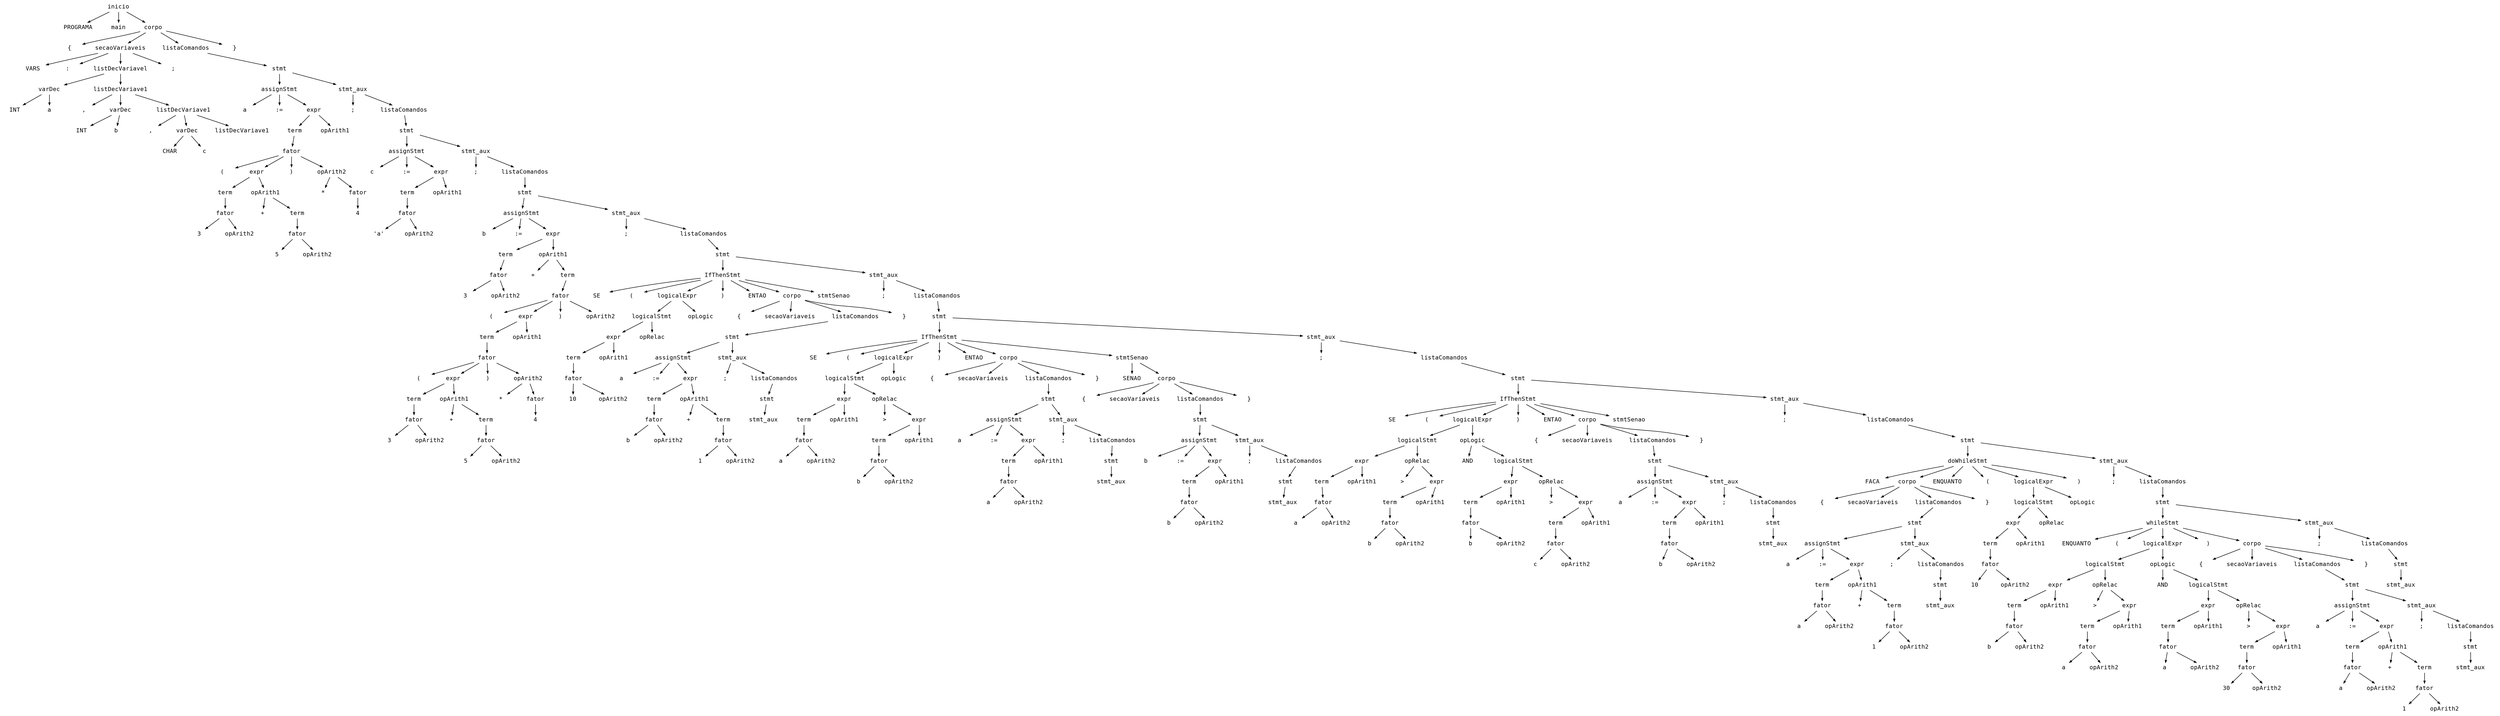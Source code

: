 digraph astgraph {
  node [shape=none, fontsize=12, fontname="Courier", height=.1];
  ranksep=.3;
  edge [arrowsize=.5]

  node1 [label="inicio"]
  node2 [label="PROGRAMA"]
  node1 -> node2
  node3 [label="main"]
  node1 -> node3
  node4 [label="corpo"]
  node1 -> node4
  node5 [label="{"]
  node4 -> node5
  node6 [label="secaoVariaveis"]
  node4 -> node6
  node7 [label="listaComandos"]
  node4 -> node7
  node8 [label="}"]
  node4 -> node8
  node9 [label="VARS"]
  node6 -> node9
  node10 [label=":"]
  node6 -> node10
  node11 [label="listDecVariavel"]
  node6 -> node11
  node12 [label=";"]
  node6 -> node12
  node13 [label="stmt"]
  node7 -> node13
  node14 [label="varDec"]
  node11 -> node14
  node15 [label="listDecVariave1"]
  node11 -> node15
  node16 [label="assignStmt"]
  node13 -> node16
  node17 [label="stmt_aux"]
  node13 -> node17
  node18 [label="INT"]
  node14 -> node18
  node19 [label="a"]
  node14 -> node19
  node20 [label=","]
  node15 -> node20
  node21 [label="varDec"]
  node15 -> node21
  node22 [label="listDecVariave1"]
  node15 -> node22
  node23 [label="a"]
  node16 -> node23
  node24 [label=":="]
  node16 -> node24
  node25 [label="expr"]
  node16 -> node25
  node26 [label=";"]
  node17 -> node26
  node27 [label="listaComandos"]
  node17 -> node27
  node28 [label="INT"]
  node21 -> node28
  node29 [label="b"]
  node21 -> node29
  node30 [label=","]
  node22 -> node30
  node31 [label="varDec"]
  node22 -> node31
  node32 [label="listDecVariave1"]
  node22 -> node32
  node33 [label="term"]
  node25 -> node33
  node34 [label="opArith1"]
  node25 -> node34
  node35 [label="stmt"]
  node27 -> node35
  node36 [label="CHAR"]
  node31 -> node36
  node37 [label="c"]
  node31 -> node37
  node38 [label="fator"]
  node33 -> node38
  node39 [label="assignStmt"]
  node35 -> node39
  node40 [label="stmt_aux"]
  node35 -> node40
  node41 [label="("]
  node38 -> node41
  node42 [label="expr"]
  node38 -> node42
  node43 [label=")"]
  node38 -> node43
  node44 [label="opArith2"]
  node38 -> node44
  node45 [label="c"]
  node39 -> node45
  node46 [label=":="]
  node39 -> node46
  node47 [label="expr"]
  node39 -> node47
  node48 [label=";"]
  node40 -> node48
  node49 [label="listaComandos"]
  node40 -> node49
  node50 [label="term"]
  node42 -> node50
  node51 [label="opArith1"]
  node42 -> node51
  node52 [label="*"]
  node44 -> node52
  node53 [label="fator"]
  node44 -> node53
  node54 [label="term"]
  node47 -> node54
  node55 [label="opArith1"]
  node47 -> node55
  node56 [label="stmt"]
  node49 -> node56
  node57 [label="fator"]
  node50 -> node57
  node58 [label="+"]
  node51 -> node58
  node59 [label="term"]
  node51 -> node59
  node60 [label="4"]
  node53 -> node60
  node61 [label="fator"]
  node54 -> node61
  node62 [label="assignStmt"]
  node56 -> node62
  node63 [label="stmt_aux"]
  node56 -> node63
  node64 [label="3"]
  node57 -> node64
  node65 [label="opArith2"]
  node57 -> node65
  node66 [label="fator"]
  node59 -> node66
  node67 [label="'a'"]
  node61 -> node67
  node68 [label="opArith2"]
  node61 -> node68
  node69 [label="b"]
  node62 -> node69
  node70 [label=":="]
  node62 -> node70
  node71 [label="expr"]
  node62 -> node71
  node72 [label=";"]
  node63 -> node72
  node73 [label="listaComandos"]
  node63 -> node73
  node74 [label="5"]
  node66 -> node74
  node75 [label="opArith2"]
  node66 -> node75
  node76 [label="term"]
  node71 -> node76
  node77 [label="opArith1"]
  node71 -> node77
  node78 [label="stmt"]
  node73 -> node78
  node79 [label="fator"]
  node76 -> node79
  node80 [label="+"]
  node77 -> node80
  node81 [label="term"]
  node77 -> node81
  node82 [label="IfThenStmt"]
  node78 -> node82
  node83 [label="stmt_aux"]
  node78 -> node83
  node84 [label="3"]
  node79 -> node84
  node85 [label="opArith2"]
  node79 -> node85
  node86 [label="fator"]
  node81 -> node86
  node87 [label="SE"]
  node82 -> node87
  node88 [label="("]
  node82 -> node88
  node89 [label="logicalExpr"]
  node82 -> node89
  node90 [label=")"]
  node82 -> node90
  node91 [label="ENTAO"]
  node82 -> node91
  node92 [label="corpo"]
  node82 -> node92
  node93 [label="stmtSenao"]
  node82 -> node93
  node94 [label=";"]
  node83 -> node94
  node95 [label="listaComandos"]
  node83 -> node95
  node96 [label="("]
  node86 -> node96
  node97 [label="expr"]
  node86 -> node97
  node98 [label=")"]
  node86 -> node98
  node99 [label="opArith2"]
  node86 -> node99
  node100 [label="logicalStmt"]
  node89 -> node100
  node101 [label="opLogic"]
  node89 -> node101
  node102 [label="{"]
  node92 -> node102
  node103 [label="secaoVariaveis"]
  node92 -> node103
  node104 [label="listaComandos"]
  node92 -> node104
  node105 [label="}"]
  node92 -> node105
  node106 [label="stmt"]
  node95 -> node106
  node107 [label="term"]
  node97 -> node107
  node108 [label="opArith1"]
  node97 -> node108
  node109 [label="expr"]
  node100 -> node109
  node110 [label="opRelac"]
  node100 -> node110
  node111 [label="stmt"]
  node104 -> node111
  node112 [label="IfThenStmt"]
  node106 -> node112
  node113 [label="stmt_aux"]
  node106 -> node113
  node114 [label="fator"]
  node107 -> node114
  node115 [label="term"]
  node109 -> node115
  node116 [label="opArith1"]
  node109 -> node116
  node117 [label="assignStmt"]
  node111 -> node117
  node118 [label="stmt_aux"]
  node111 -> node118
  node119 [label="SE"]
  node112 -> node119
  node120 [label="("]
  node112 -> node120
  node121 [label="logicalExpr"]
  node112 -> node121
  node122 [label=")"]
  node112 -> node122
  node123 [label="ENTAO"]
  node112 -> node123
  node124 [label="corpo"]
  node112 -> node124
  node125 [label="stmtSenao"]
  node112 -> node125
  node126 [label=";"]
  node113 -> node126
  node127 [label="listaComandos"]
  node113 -> node127
  node128 [label="("]
  node114 -> node128
  node129 [label="expr"]
  node114 -> node129
  node130 [label=")"]
  node114 -> node130
  node131 [label="opArith2"]
  node114 -> node131
  node132 [label="fator"]
  node115 -> node132
  node133 [label="a"]
  node117 -> node133
  node134 [label=":="]
  node117 -> node134
  node135 [label="expr"]
  node117 -> node135
  node136 [label=";"]
  node118 -> node136
  node137 [label="listaComandos"]
  node118 -> node137
  node138 [label="logicalStmt"]
  node121 -> node138
  node139 [label="opLogic"]
  node121 -> node139
  node140 [label="{"]
  node124 -> node140
  node141 [label="secaoVariaveis"]
  node124 -> node141
  node142 [label="listaComandos"]
  node124 -> node142
  node143 [label="}"]
  node124 -> node143
  node144 [label="SENAO"]
  node125 -> node144
  node145 [label="corpo"]
  node125 -> node145
  node146 [label="stmt"]
  node127 -> node146
  node147 [label="term"]
  node129 -> node147
  node148 [label="opArith1"]
  node129 -> node148
  node149 [label="*"]
  node131 -> node149
  node150 [label="fator"]
  node131 -> node150
  node151 [label="10"]
  node132 -> node151
  node152 [label="opArith2"]
  node132 -> node152
  node153 [label="term"]
  node135 -> node153
  node154 [label="opArith1"]
  node135 -> node154
  node155 [label="stmt"]
  node137 -> node155
  node156 [label="expr"]
  node138 -> node156
  node157 [label="opRelac"]
  node138 -> node157
  node158 [label="stmt"]
  node142 -> node158
  node159 [label="{"]
  node145 -> node159
  node160 [label="secaoVariaveis"]
  node145 -> node160
  node161 [label="listaComandos"]
  node145 -> node161
  node162 [label="}"]
  node145 -> node162
  node163 [label="IfThenStmt"]
  node146 -> node163
  node164 [label="stmt_aux"]
  node146 -> node164
  node165 [label="fator"]
  node147 -> node165
  node166 [label="+"]
  node148 -> node166
  node167 [label="term"]
  node148 -> node167
  node168 [label="4"]
  node150 -> node168
  node169 [label="fator"]
  node153 -> node169
  node170 [label="+"]
  node154 -> node170
  node171 [label="term"]
  node154 -> node171
  node172 [label="stmt_aux"]
  node155 -> node172
  node173 [label="term"]
  node156 -> node173
  node174 [label="opArith1"]
  node156 -> node174
  node175 [label=">"]
  node157 -> node175
  node176 [label="expr"]
  node157 -> node176
  node177 [label="assignStmt"]
  node158 -> node177
  node178 [label="stmt_aux"]
  node158 -> node178
  node179 [label="stmt"]
  node161 -> node179
  node180 [label="SE"]
  node163 -> node180
  node181 [label="("]
  node163 -> node181
  node182 [label="logicalExpr"]
  node163 -> node182
  node183 [label=")"]
  node163 -> node183
  node184 [label="ENTAO"]
  node163 -> node184
  node185 [label="corpo"]
  node163 -> node185
  node186 [label="stmtSenao"]
  node163 -> node186
  node187 [label=";"]
  node164 -> node187
  node188 [label="listaComandos"]
  node164 -> node188
  node189 [label="3"]
  node165 -> node189
  node190 [label="opArith2"]
  node165 -> node190
  node191 [label="fator"]
  node167 -> node191
  node192 [label="b"]
  node169 -> node192
  node193 [label="opArith2"]
  node169 -> node193
  node194 [label="fator"]
  node171 -> node194
  node195 [label="fator"]
  node173 -> node195
  node196 [label="term"]
  node176 -> node196
  node197 [label="opArith1"]
  node176 -> node197
  node198 [label="a"]
  node177 -> node198
  node199 [label=":="]
  node177 -> node199
  node200 [label="expr"]
  node177 -> node200
  node201 [label=";"]
  node178 -> node201
  node202 [label="listaComandos"]
  node178 -> node202
  node203 [label="assignStmt"]
  node179 -> node203
  node204 [label="stmt_aux"]
  node179 -> node204
  node205 [label="logicalStmt"]
  node182 -> node205
  node206 [label="opLogic"]
  node182 -> node206
  node207 [label="{"]
  node185 -> node207
  node208 [label="secaoVariaveis"]
  node185 -> node208
  node209 [label="listaComandos"]
  node185 -> node209
  node210 [label="}"]
  node185 -> node210
  node211 [label="stmt"]
  node188 -> node211
  node212 [label="5"]
  node191 -> node212
  node213 [label="opArith2"]
  node191 -> node213
  node214 [label="1"]
  node194 -> node214
  node215 [label="opArith2"]
  node194 -> node215
  node216 [label="a"]
  node195 -> node216
  node217 [label="opArith2"]
  node195 -> node217
  node218 [label="fator"]
  node196 -> node218
  node219 [label="term"]
  node200 -> node219
  node220 [label="opArith1"]
  node200 -> node220
  node221 [label="stmt"]
  node202 -> node221
  node222 [label="b"]
  node203 -> node222
  node223 [label=":="]
  node203 -> node223
  node224 [label="expr"]
  node203 -> node224
  node225 [label=";"]
  node204 -> node225
  node226 [label="listaComandos"]
  node204 -> node226
  node227 [label="expr"]
  node205 -> node227
  node228 [label="opRelac"]
  node205 -> node228
  node229 [label="AND"]
  node206 -> node229
  node230 [label="logicalStmt"]
  node206 -> node230
  node231 [label="stmt"]
  node209 -> node231
  node232 [label="doWhileStmt"]
  node211 -> node232
  node233 [label="stmt_aux"]
  node211 -> node233
  node234 [label="b"]
  node218 -> node234
  node235 [label="opArith2"]
  node218 -> node235
  node236 [label="fator"]
  node219 -> node236
  node237 [label="stmt_aux"]
  node221 -> node237
  node238 [label="term"]
  node224 -> node238
  node239 [label="opArith1"]
  node224 -> node239
  node240 [label="stmt"]
  node226 -> node240
  node241 [label="term"]
  node227 -> node241
  node242 [label="opArith1"]
  node227 -> node242
  node243 [label=">"]
  node228 -> node243
  node244 [label="expr"]
  node228 -> node244
  node245 [label="expr"]
  node230 -> node245
  node246 [label="opRelac"]
  node230 -> node246
  node247 [label="assignStmt"]
  node231 -> node247
  node248 [label="stmt_aux"]
  node231 -> node248
  node249 [label="FACA"]
  node232 -> node249
  node250 [label="corpo"]
  node232 -> node250
  node251 [label="ENQUANTO"]
  node232 -> node251
  node252 [label="("]
  node232 -> node252
  node253 [label="logicalExpr"]
  node232 -> node253
  node254 [label=")"]
  node232 -> node254
  node255 [label=";"]
  node233 -> node255
  node256 [label="listaComandos"]
  node233 -> node256
  node257 [label="a"]
  node236 -> node257
  node258 [label="opArith2"]
  node236 -> node258
  node259 [label="fator"]
  node238 -> node259
  node260 [label="stmt_aux"]
  node240 -> node260
  node261 [label="fator"]
  node241 -> node261
  node262 [label="term"]
  node244 -> node262
  node263 [label="opArith1"]
  node244 -> node263
  node264 [label="term"]
  node245 -> node264
  node265 [label="opArith1"]
  node245 -> node265
  node266 [label=">"]
  node246 -> node266
  node267 [label="expr"]
  node246 -> node267
  node268 [label="a"]
  node247 -> node268
  node269 [label=":="]
  node247 -> node269
  node270 [label="expr"]
  node247 -> node270
  node271 [label=";"]
  node248 -> node271
  node272 [label="listaComandos"]
  node248 -> node272
  node273 [label="{"]
  node250 -> node273
  node274 [label="secaoVariaveis"]
  node250 -> node274
  node275 [label="listaComandos"]
  node250 -> node275
  node276 [label="}"]
  node250 -> node276
  node277 [label="logicalStmt"]
  node253 -> node277
  node278 [label="opLogic"]
  node253 -> node278
  node279 [label="stmt"]
  node256 -> node279
  node280 [label="b"]
  node259 -> node280
  node281 [label="opArith2"]
  node259 -> node281
  node282 [label="a"]
  node261 -> node282
  node283 [label="opArith2"]
  node261 -> node283
  node284 [label="fator"]
  node262 -> node284
  node285 [label="fator"]
  node264 -> node285
  node286 [label="term"]
  node267 -> node286
  node287 [label="opArith1"]
  node267 -> node287
  node288 [label="term"]
  node270 -> node288
  node289 [label="opArith1"]
  node270 -> node289
  node290 [label="stmt"]
  node272 -> node290
  node291 [label="stmt"]
  node275 -> node291
  node292 [label="expr"]
  node277 -> node292
  node293 [label="opRelac"]
  node277 -> node293
  node294 [label="whileStmt"]
  node279 -> node294
  node295 [label="stmt_aux"]
  node279 -> node295
  node296 [label="b"]
  node284 -> node296
  node297 [label="opArith2"]
  node284 -> node297
  node298 [label="b"]
  node285 -> node298
  node299 [label="opArith2"]
  node285 -> node299
  node300 [label="fator"]
  node286 -> node300
  node301 [label="fator"]
  node288 -> node301
  node302 [label="stmt_aux"]
  node290 -> node302
  node303 [label="assignStmt"]
  node291 -> node303
  node304 [label="stmt_aux"]
  node291 -> node304
  node305 [label="term"]
  node292 -> node305
  node306 [label="opArith1"]
  node292 -> node306
  node307 [label="ENQUANTO"]
  node294 -> node307
  node308 [label="("]
  node294 -> node308
  node309 [label="logicalExpr"]
  node294 -> node309
  node310 [label=")"]
  node294 -> node310
  node311 [label="corpo"]
  node294 -> node311
  node312 [label=";"]
  node295 -> node312
  node313 [label="listaComandos"]
  node295 -> node313
  node314 [label="c"]
  node300 -> node314
  node315 [label="opArith2"]
  node300 -> node315
  node316 [label="b"]
  node301 -> node316
  node317 [label="opArith2"]
  node301 -> node317
  node318 [label="a"]
  node303 -> node318
  node319 [label=":="]
  node303 -> node319
  node320 [label="expr"]
  node303 -> node320
  node321 [label=";"]
  node304 -> node321
  node322 [label="listaComandos"]
  node304 -> node322
  node323 [label="fator"]
  node305 -> node323
  node324 [label="logicalStmt"]
  node309 -> node324
  node325 [label="opLogic"]
  node309 -> node325
  node326 [label="{"]
  node311 -> node326
  node327 [label="secaoVariaveis"]
  node311 -> node327
  node328 [label="listaComandos"]
  node311 -> node328
  node329 [label="}"]
  node311 -> node329
  node330 [label="stmt"]
  node313 -> node330
  node331 [label="term"]
  node320 -> node331
  node332 [label="opArith1"]
  node320 -> node332
  node333 [label="stmt"]
  node322 -> node333
  node334 [label="10"]
  node323 -> node334
  node335 [label="opArith2"]
  node323 -> node335
  node336 [label="expr"]
  node324 -> node336
  node337 [label="opRelac"]
  node324 -> node337
  node338 [label="AND"]
  node325 -> node338
  node339 [label="logicalStmt"]
  node325 -> node339
  node340 [label="stmt"]
  node328 -> node340
  node341 [label="stmt_aux"]
  node330 -> node341
  node342 [label="fator"]
  node331 -> node342
  node343 [label="+"]
  node332 -> node343
  node344 [label="term"]
  node332 -> node344
  node345 [label="stmt_aux"]
  node333 -> node345
  node346 [label="term"]
  node336 -> node346
  node347 [label="opArith1"]
  node336 -> node347
  node348 [label=">"]
  node337 -> node348
  node349 [label="expr"]
  node337 -> node349
  node350 [label="expr"]
  node339 -> node350
  node351 [label="opRelac"]
  node339 -> node351
  node352 [label="assignStmt"]
  node340 -> node352
  node353 [label="stmt_aux"]
  node340 -> node353
  node354 [label="a"]
  node342 -> node354
  node355 [label="opArith2"]
  node342 -> node355
  node356 [label="fator"]
  node344 -> node356
  node357 [label="fator"]
  node346 -> node357
  node358 [label="term"]
  node349 -> node358
  node359 [label="opArith1"]
  node349 -> node359
  node360 [label="term"]
  node350 -> node360
  node361 [label="opArith1"]
  node350 -> node361
  node362 [label=">"]
  node351 -> node362
  node363 [label="expr"]
  node351 -> node363
  node364 [label="a"]
  node352 -> node364
  node365 [label=":="]
  node352 -> node365
  node366 [label="expr"]
  node352 -> node366
  node367 [label=";"]
  node353 -> node367
  node368 [label="listaComandos"]
  node353 -> node368
  node369 [label="1"]
  node356 -> node369
  node370 [label="opArith2"]
  node356 -> node370
  node371 [label="b"]
  node357 -> node371
  node372 [label="opArith2"]
  node357 -> node372
  node373 [label="fator"]
  node358 -> node373
  node374 [label="fator"]
  node360 -> node374
  node375 [label="term"]
  node363 -> node375
  node376 [label="opArith1"]
  node363 -> node376
  node377 [label="term"]
  node366 -> node377
  node378 [label="opArith1"]
  node366 -> node378
  node379 [label="stmt"]
  node368 -> node379
  node380 [label="a"]
  node373 -> node380
  node381 [label="opArith2"]
  node373 -> node381
  node382 [label="a"]
  node374 -> node382
  node383 [label="opArith2"]
  node374 -> node383
  node384 [label="fator"]
  node375 -> node384
  node385 [label="fator"]
  node377 -> node385
  node386 [label="+"]
  node378 -> node386
  node387 [label="term"]
  node378 -> node387
  node388 [label="stmt_aux"]
  node379 -> node388
  node389 [label="30"]
  node384 -> node389
  node390 [label="opArith2"]
  node384 -> node390
  node391 [label="a"]
  node385 -> node391
  node392 [label="opArith2"]
  node385 -> node392
  node393 [label="fator"]
  node387 -> node393
  node394 [label="1"]
  node393 -> node394
  node395 [label="opArith2"]
  node393 -> node395
}
